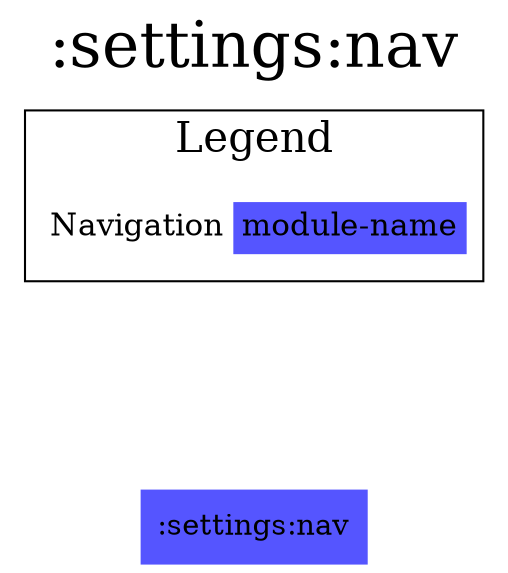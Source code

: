 digraph {
edge ["dir"="forward"]
graph ["dpi"="100","label"=":settings:nav","labelloc"="t","fontsize"="30","ranksep"="1.5","rankdir"="TB"]
node ["style"="filled"]
":settings:nav" ["fillcolor"="#5555FF","shape"="none"]
{
edge ["dir"="none"]
graph ["rank"="same"]
}
subgraph "cluster_legend" {
edge ["dir"="none"]
graph ["label"="Legend","fontsize"="20"]
"Legend" ["style"="filled","fillcolor"="#FFFFFF","shape"="none","margin"="0","fontsize"="15","label"=<
<TABLE BORDER="0" CELLBORDER="0" CELLSPACING="0" CELLPADDING="4">
<TR><TD>Navigation</TD><TD BGCOLOR="#5555FF">module-name</TD></TR>
</TABLE>
>]
} -> ":settings:nav" ["style"="invis"]
}
